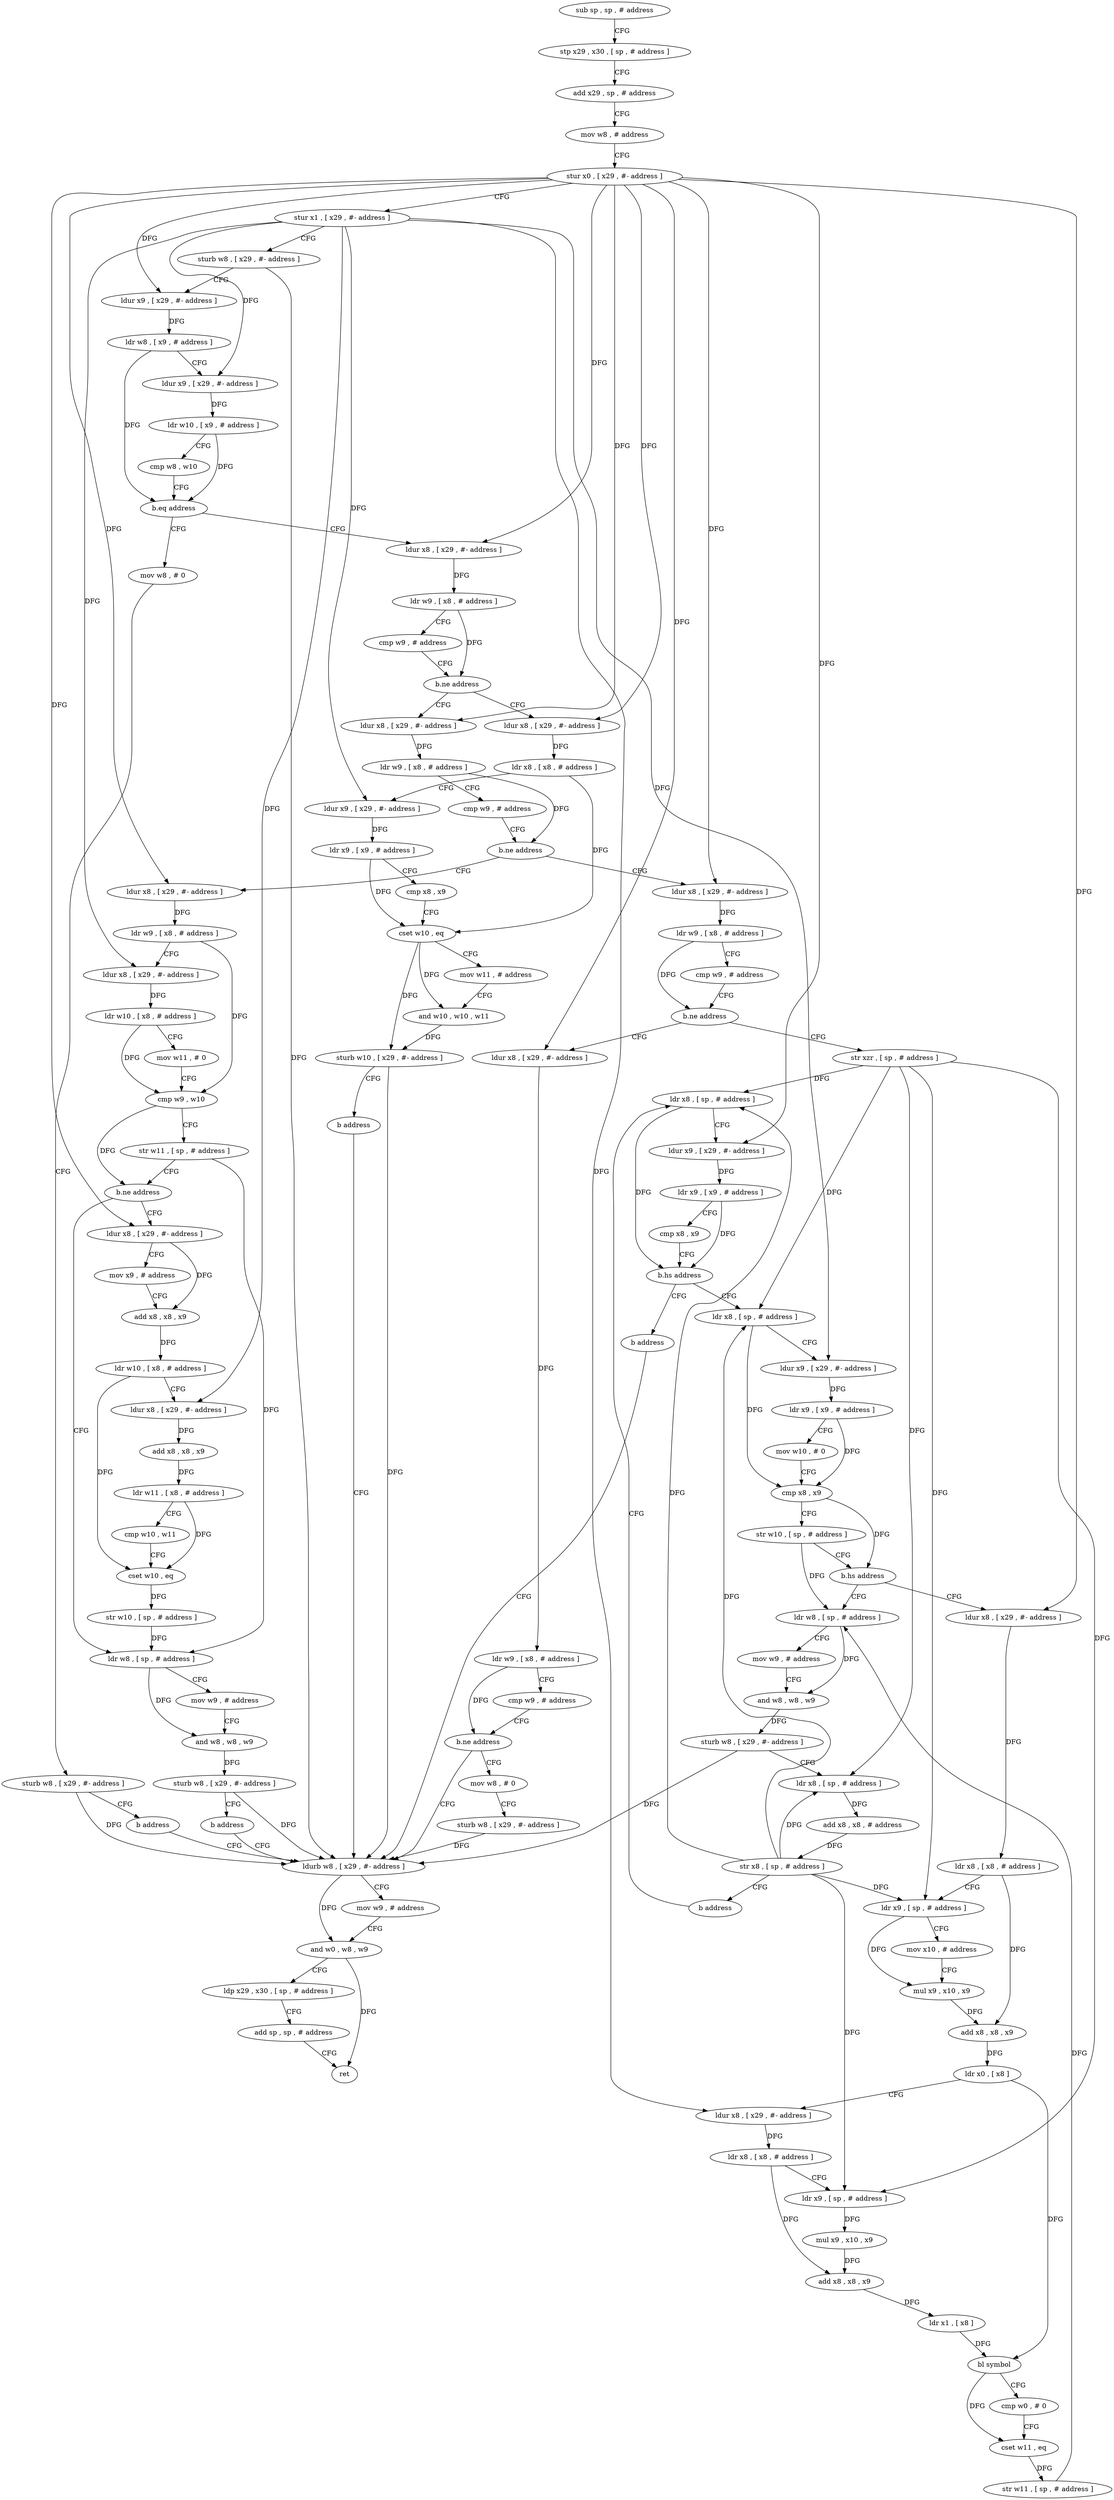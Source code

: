 digraph "func" {
"178872" [label = "sub sp , sp , # address" ]
"178876" [label = "stp x29 , x30 , [ sp , # address ]" ]
"178880" [label = "add x29 , sp , # address" ]
"178884" [label = "mov w8 , # address" ]
"178888" [label = "stur x0 , [ x29 , #- address ]" ]
"178892" [label = "stur x1 , [ x29 , #- address ]" ]
"178896" [label = "sturb w8 , [ x29 , #- address ]" ]
"178900" [label = "ldur x9 , [ x29 , #- address ]" ]
"178904" [label = "ldr w8 , [ x9 , # address ]" ]
"178908" [label = "ldur x9 , [ x29 , #- address ]" ]
"178912" [label = "ldr w10 , [ x9 , # address ]" ]
"178916" [label = "cmp w8 , w10" ]
"178920" [label = "b.eq address" ]
"178936" [label = "ldur x8 , [ x29 , #- address ]" ]
"178924" [label = "mov w8 , # 0" ]
"178940" [label = "ldr w9 , [ x8 , # address ]" ]
"178944" [label = "cmp w9 , # address" ]
"178948" [label = "b.ne address" ]
"178992" [label = "ldur x8 , [ x29 , #- address ]" ]
"178952" [label = "ldur x8 , [ x29 , #- address ]" ]
"178928" [label = "sturb w8 , [ x29 , #- address ]" ]
"178932" [label = "b address" ]
"179296" [label = "ldurb w8 , [ x29 , #- address ]" ]
"178996" [label = "ldr w9 , [ x8 , # address ]" ]
"179000" [label = "cmp w9 , # address" ]
"179004" [label = "b.ne address" ]
"179100" [label = "ldur x8 , [ x29 , #- address ]" ]
"179008" [label = "ldur x8 , [ x29 , #- address ]" ]
"178956" [label = "ldr x8 , [ x8 , # address ]" ]
"178960" [label = "ldur x9 , [ x29 , #- address ]" ]
"178964" [label = "ldr x9 , [ x9 , # address ]" ]
"178968" [label = "cmp x8 , x9" ]
"178972" [label = "cset w10 , eq" ]
"178976" [label = "mov w11 , # address" ]
"178980" [label = "and w10 , w10 , w11" ]
"178984" [label = "sturb w10 , [ x29 , #- address ]" ]
"178988" [label = "b address" ]
"179300" [label = "mov w9 , # address" ]
"179304" [label = "and w0 , w8 , w9" ]
"179308" [label = "ldp x29 , x30 , [ sp , # address ]" ]
"179312" [label = "add sp , sp , # address" ]
"179316" [label = "ret" ]
"179104" [label = "ldr w9 , [ x8 , # address ]" ]
"179108" [label = "cmp w9 , # address" ]
"179112" [label = "b.ne address" ]
"179272" [label = "ldur x8 , [ x29 , #- address ]" ]
"179116" [label = "str xzr , [ sp , # address ]" ]
"179012" [label = "ldr w9 , [ x8 , # address ]" ]
"179016" [label = "ldur x8 , [ x29 , #- address ]" ]
"179020" [label = "ldr w10 , [ x8 , # address ]" ]
"179024" [label = "mov w11 , # 0" ]
"179028" [label = "cmp w9 , w10" ]
"179032" [label = "str w11 , [ sp , # address ]" ]
"179036" [label = "b.ne address" ]
"179080" [label = "ldr w8 , [ sp , # address ]" ]
"179040" [label = "ldur x8 , [ x29 , #- address ]" ]
"179276" [label = "ldr w9 , [ x8 , # address ]" ]
"179280" [label = "cmp w9 , # address" ]
"179284" [label = "b.ne address" ]
"179288" [label = "mov w8 , # 0" ]
"179120" [label = "ldr x8 , [ sp , # address ]" ]
"179084" [label = "mov w9 , # address" ]
"179088" [label = "and w8 , w8 , w9" ]
"179092" [label = "sturb w8 , [ x29 , #- address ]" ]
"179096" [label = "b address" ]
"179044" [label = "mov x9 , # address" ]
"179048" [label = "add x8 , x8 , x9" ]
"179052" [label = "ldr w10 , [ x8 , # address ]" ]
"179056" [label = "ldur x8 , [ x29 , #- address ]" ]
"179060" [label = "add x8 , x8 , x9" ]
"179064" [label = "ldr w11 , [ x8 , # address ]" ]
"179068" [label = "cmp w10 , w11" ]
"179072" [label = "cset w10 , eq" ]
"179076" [label = "str w10 , [ sp , # address ]" ]
"179292" [label = "sturb w8 , [ x29 , #- address ]" ]
"179268" [label = "b address" ]
"179140" [label = "ldr x8 , [ sp , # address ]" ]
"179144" [label = "ldur x9 , [ x29 , #- address ]" ]
"179148" [label = "ldr x9 , [ x9 , # address ]" ]
"179152" [label = "mov w10 , # 0" ]
"179156" [label = "cmp x8 , x9" ]
"179160" [label = "str w10 , [ sp , # address ]" ]
"179164" [label = "b.hs address" ]
"179236" [label = "ldr w8 , [ sp , # address ]" ]
"179168" [label = "ldur x8 , [ x29 , #- address ]" ]
"179240" [label = "mov w9 , # address" ]
"179244" [label = "and w8 , w8 , w9" ]
"179248" [label = "sturb w8 , [ x29 , #- address ]" ]
"179252" [label = "ldr x8 , [ sp , # address ]" ]
"179256" [label = "add x8 , x8 , # address" ]
"179260" [label = "str x8 , [ sp , # address ]" ]
"179264" [label = "b address" ]
"179172" [label = "ldr x8 , [ x8 , # address ]" ]
"179176" [label = "ldr x9 , [ sp , # address ]" ]
"179180" [label = "mov x10 , # address" ]
"179184" [label = "mul x9 , x10 , x9" ]
"179188" [label = "add x8 , x8 , x9" ]
"179192" [label = "ldr x0 , [ x8 ]" ]
"179196" [label = "ldur x8 , [ x29 , #- address ]" ]
"179200" [label = "ldr x8 , [ x8 , # address ]" ]
"179204" [label = "ldr x9 , [ sp , # address ]" ]
"179208" [label = "mul x9 , x10 , x9" ]
"179212" [label = "add x8 , x8 , x9" ]
"179216" [label = "ldr x1 , [ x8 ]" ]
"179220" [label = "bl symbol" ]
"179224" [label = "cmp w0 , # 0" ]
"179228" [label = "cset w11 , eq" ]
"179232" [label = "str w11 , [ sp , # address ]" ]
"179124" [label = "ldur x9 , [ x29 , #- address ]" ]
"179128" [label = "ldr x9 , [ x9 , # address ]" ]
"179132" [label = "cmp x8 , x9" ]
"179136" [label = "b.hs address" ]
"178872" -> "178876" [ label = "CFG" ]
"178876" -> "178880" [ label = "CFG" ]
"178880" -> "178884" [ label = "CFG" ]
"178884" -> "178888" [ label = "CFG" ]
"178888" -> "178892" [ label = "CFG" ]
"178888" -> "178900" [ label = "DFG" ]
"178888" -> "178936" [ label = "DFG" ]
"178888" -> "178992" [ label = "DFG" ]
"178888" -> "178952" [ label = "DFG" ]
"178888" -> "179100" [ label = "DFG" ]
"178888" -> "179008" [ label = "DFG" ]
"178888" -> "179272" [ label = "DFG" ]
"178888" -> "179040" [ label = "DFG" ]
"178888" -> "179124" [ label = "DFG" ]
"178888" -> "179168" [ label = "DFG" ]
"178892" -> "178896" [ label = "CFG" ]
"178892" -> "178908" [ label = "DFG" ]
"178892" -> "178960" [ label = "DFG" ]
"178892" -> "179016" [ label = "DFG" ]
"178892" -> "179056" [ label = "DFG" ]
"178892" -> "179144" [ label = "DFG" ]
"178892" -> "179196" [ label = "DFG" ]
"178896" -> "178900" [ label = "CFG" ]
"178896" -> "179296" [ label = "DFG" ]
"178900" -> "178904" [ label = "DFG" ]
"178904" -> "178908" [ label = "CFG" ]
"178904" -> "178920" [ label = "DFG" ]
"178908" -> "178912" [ label = "DFG" ]
"178912" -> "178916" [ label = "CFG" ]
"178912" -> "178920" [ label = "DFG" ]
"178916" -> "178920" [ label = "CFG" ]
"178920" -> "178936" [ label = "CFG" ]
"178920" -> "178924" [ label = "CFG" ]
"178936" -> "178940" [ label = "DFG" ]
"178924" -> "178928" [ label = "CFG" ]
"178940" -> "178944" [ label = "CFG" ]
"178940" -> "178948" [ label = "DFG" ]
"178944" -> "178948" [ label = "CFG" ]
"178948" -> "178992" [ label = "CFG" ]
"178948" -> "178952" [ label = "CFG" ]
"178992" -> "178996" [ label = "DFG" ]
"178952" -> "178956" [ label = "DFG" ]
"178928" -> "178932" [ label = "CFG" ]
"178928" -> "179296" [ label = "DFG" ]
"178932" -> "179296" [ label = "CFG" ]
"179296" -> "179300" [ label = "CFG" ]
"179296" -> "179304" [ label = "DFG" ]
"178996" -> "179000" [ label = "CFG" ]
"178996" -> "179004" [ label = "DFG" ]
"179000" -> "179004" [ label = "CFG" ]
"179004" -> "179100" [ label = "CFG" ]
"179004" -> "179008" [ label = "CFG" ]
"179100" -> "179104" [ label = "DFG" ]
"179008" -> "179012" [ label = "DFG" ]
"178956" -> "178960" [ label = "CFG" ]
"178956" -> "178972" [ label = "DFG" ]
"178960" -> "178964" [ label = "DFG" ]
"178964" -> "178968" [ label = "CFG" ]
"178964" -> "178972" [ label = "DFG" ]
"178968" -> "178972" [ label = "CFG" ]
"178972" -> "178976" [ label = "CFG" ]
"178972" -> "178980" [ label = "DFG" ]
"178972" -> "178984" [ label = "DFG" ]
"178976" -> "178980" [ label = "CFG" ]
"178980" -> "178984" [ label = "DFG" ]
"178984" -> "178988" [ label = "CFG" ]
"178984" -> "179296" [ label = "DFG" ]
"178988" -> "179296" [ label = "CFG" ]
"179300" -> "179304" [ label = "CFG" ]
"179304" -> "179308" [ label = "CFG" ]
"179304" -> "179316" [ label = "DFG" ]
"179308" -> "179312" [ label = "CFG" ]
"179312" -> "179316" [ label = "CFG" ]
"179104" -> "179108" [ label = "CFG" ]
"179104" -> "179112" [ label = "DFG" ]
"179108" -> "179112" [ label = "CFG" ]
"179112" -> "179272" [ label = "CFG" ]
"179112" -> "179116" [ label = "CFG" ]
"179272" -> "179276" [ label = "DFG" ]
"179116" -> "179120" [ label = "DFG" ]
"179116" -> "179140" [ label = "DFG" ]
"179116" -> "179252" [ label = "DFG" ]
"179116" -> "179176" [ label = "DFG" ]
"179116" -> "179204" [ label = "DFG" ]
"179012" -> "179016" [ label = "CFG" ]
"179012" -> "179028" [ label = "DFG" ]
"179016" -> "179020" [ label = "DFG" ]
"179020" -> "179024" [ label = "CFG" ]
"179020" -> "179028" [ label = "DFG" ]
"179024" -> "179028" [ label = "CFG" ]
"179028" -> "179032" [ label = "CFG" ]
"179028" -> "179036" [ label = "DFG" ]
"179032" -> "179036" [ label = "CFG" ]
"179032" -> "179080" [ label = "DFG" ]
"179036" -> "179080" [ label = "CFG" ]
"179036" -> "179040" [ label = "CFG" ]
"179080" -> "179084" [ label = "CFG" ]
"179080" -> "179088" [ label = "DFG" ]
"179040" -> "179044" [ label = "CFG" ]
"179040" -> "179048" [ label = "DFG" ]
"179276" -> "179280" [ label = "CFG" ]
"179276" -> "179284" [ label = "DFG" ]
"179280" -> "179284" [ label = "CFG" ]
"179284" -> "179296" [ label = "CFG" ]
"179284" -> "179288" [ label = "CFG" ]
"179288" -> "179292" [ label = "CFG" ]
"179120" -> "179124" [ label = "CFG" ]
"179120" -> "179136" [ label = "DFG" ]
"179084" -> "179088" [ label = "CFG" ]
"179088" -> "179092" [ label = "DFG" ]
"179092" -> "179096" [ label = "CFG" ]
"179092" -> "179296" [ label = "DFG" ]
"179096" -> "179296" [ label = "CFG" ]
"179044" -> "179048" [ label = "CFG" ]
"179048" -> "179052" [ label = "DFG" ]
"179052" -> "179056" [ label = "CFG" ]
"179052" -> "179072" [ label = "DFG" ]
"179056" -> "179060" [ label = "DFG" ]
"179060" -> "179064" [ label = "DFG" ]
"179064" -> "179068" [ label = "CFG" ]
"179064" -> "179072" [ label = "DFG" ]
"179068" -> "179072" [ label = "CFG" ]
"179072" -> "179076" [ label = "DFG" ]
"179076" -> "179080" [ label = "DFG" ]
"179292" -> "179296" [ label = "DFG" ]
"179268" -> "179296" [ label = "CFG" ]
"179140" -> "179144" [ label = "CFG" ]
"179140" -> "179156" [ label = "DFG" ]
"179144" -> "179148" [ label = "DFG" ]
"179148" -> "179152" [ label = "CFG" ]
"179148" -> "179156" [ label = "DFG" ]
"179152" -> "179156" [ label = "CFG" ]
"179156" -> "179160" [ label = "CFG" ]
"179156" -> "179164" [ label = "DFG" ]
"179160" -> "179164" [ label = "CFG" ]
"179160" -> "179236" [ label = "DFG" ]
"179164" -> "179236" [ label = "CFG" ]
"179164" -> "179168" [ label = "CFG" ]
"179236" -> "179240" [ label = "CFG" ]
"179236" -> "179244" [ label = "DFG" ]
"179168" -> "179172" [ label = "DFG" ]
"179240" -> "179244" [ label = "CFG" ]
"179244" -> "179248" [ label = "DFG" ]
"179248" -> "179252" [ label = "CFG" ]
"179248" -> "179296" [ label = "DFG" ]
"179252" -> "179256" [ label = "DFG" ]
"179256" -> "179260" [ label = "DFG" ]
"179260" -> "179264" [ label = "CFG" ]
"179260" -> "179120" [ label = "DFG" ]
"179260" -> "179140" [ label = "DFG" ]
"179260" -> "179252" [ label = "DFG" ]
"179260" -> "179176" [ label = "DFG" ]
"179260" -> "179204" [ label = "DFG" ]
"179264" -> "179120" [ label = "CFG" ]
"179172" -> "179176" [ label = "CFG" ]
"179172" -> "179188" [ label = "DFG" ]
"179176" -> "179180" [ label = "CFG" ]
"179176" -> "179184" [ label = "DFG" ]
"179180" -> "179184" [ label = "CFG" ]
"179184" -> "179188" [ label = "DFG" ]
"179188" -> "179192" [ label = "DFG" ]
"179192" -> "179196" [ label = "CFG" ]
"179192" -> "179220" [ label = "DFG" ]
"179196" -> "179200" [ label = "DFG" ]
"179200" -> "179204" [ label = "CFG" ]
"179200" -> "179212" [ label = "DFG" ]
"179204" -> "179208" [ label = "DFG" ]
"179208" -> "179212" [ label = "DFG" ]
"179212" -> "179216" [ label = "DFG" ]
"179216" -> "179220" [ label = "DFG" ]
"179220" -> "179224" [ label = "CFG" ]
"179220" -> "179228" [ label = "DFG" ]
"179224" -> "179228" [ label = "CFG" ]
"179228" -> "179232" [ label = "DFG" ]
"179232" -> "179236" [ label = "DFG" ]
"179124" -> "179128" [ label = "DFG" ]
"179128" -> "179132" [ label = "CFG" ]
"179128" -> "179136" [ label = "DFG" ]
"179132" -> "179136" [ label = "CFG" ]
"179136" -> "179268" [ label = "CFG" ]
"179136" -> "179140" [ label = "CFG" ]
}
